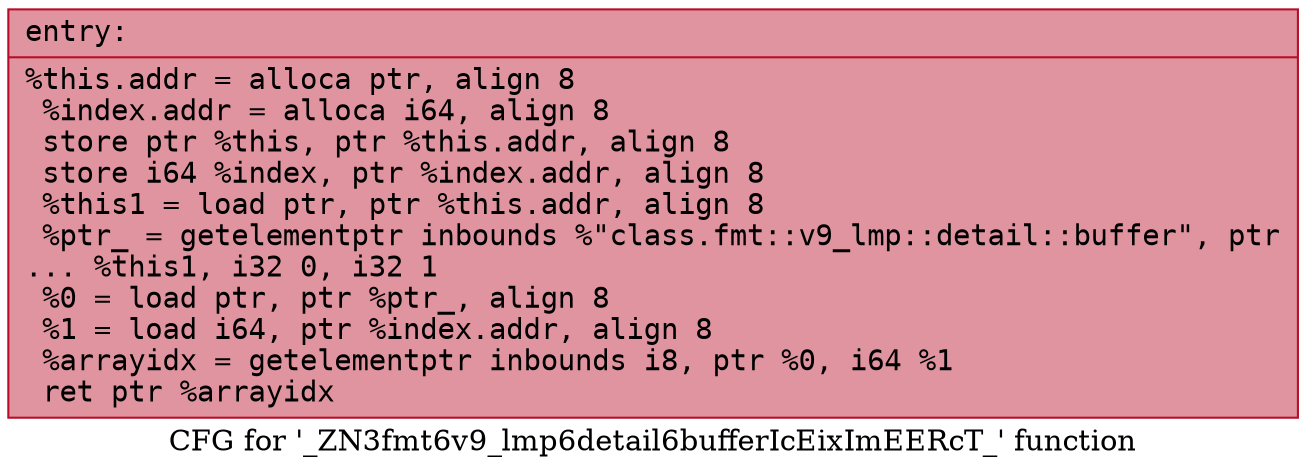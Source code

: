 digraph "CFG for '_ZN3fmt6v9_lmp6detail6bufferIcEixImEERcT_' function" {
	label="CFG for '_ZN3fmt6v9_lmp6detail6bufferIcEixImEERcT_' function";

	Node0x556bfebf5080 [shape=record,color="#b70d28ff", style=filled, fillcolor="#b70d2870" fontname="Courier",label="{entry:\l|  %this.addr = alloca ptr, align 8\l  %index.addr = alloca i64, align 8\l  store ptr %this, ptr %this.addr, align 8\l  store i64 %index, ptr %index.addr, align 8\l  %this1 = load ptr, ptr %this.addr, align 8\l  %ptr_ = getelementptr inbounds %\"class.fmt::v9_lmp::detail::buffer\", ptr\l... %this1, i32 0, i32 1\l  %0 = load ptr, ptr %ptr_, align 8\l  %1 = load i64, ptr %index.addr, align 8\l  %arrayidx = getelementptr inbounds i8, ptr %0, i64 %1\l  ret ptr %arrayidx\l}"];
}
